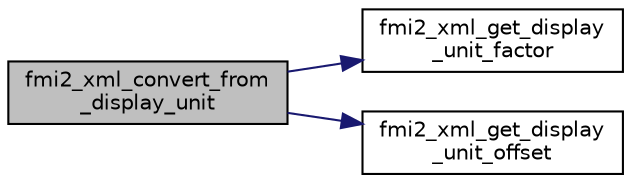 digraph "fmi2_xml_convert_from_display_unit"
{
  edge [fontname="Helvetica",fontsize="10",labelfontname="Helvetica",labelfontsize="10"];
  node [fontname="Helvetica",fontsize="10",shape=record];
  rankdir="LR";
  Node0 [label="fmi2_xml_convert_from\l_display_unit",height=0.2,width=0.4,color="black", fillcolor="grey75", style="filled", fontcolor="black"];
  Node0 -> Node1 [color="midnightblue",fontsize="10",style="solid",fontname="Helvetica"];
  Node1 [label="fmi2_xml_get_display\l_unit_factor",height=0.2,width=0.4,color="black", fillcolor="white", style="filled",URL="$d2/dbc/group__fmi2__xml__units.html#ga03376e7dfbaea49616db639a2d7b81ed"];
  Node0 -> Node2 [color="midnightblue",fontsize="10",style="solid",fontname="Helvetica"];
  Node2 [label="fmi2_xml_get_display\l_unit_offset",height=0.2,width=0.4,color="black", fillcolor="white", style="filled",URL="$d2/dbc/group__fmi2__xml__units.html#gad750f5de5c55a02385634234ed9f731a"];
}
